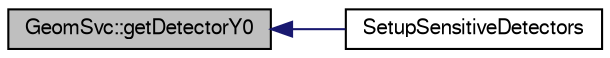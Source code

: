 digraph "GeomSvc::getDetectorY0"
{
  bgcolor="transparent";
  edge [fontname="FreeSans",fontsize="10",labelfontname="FreeSans",labelfontsize="10"];
  node [fontname="FreeSans",fontsize="10",shape=record];
  rankdir="LR";
  Node1 [label="GeomSvc::getDetectorY0",height=0.2,width=0.4,color="black", fillcolor="grey75", style="filled" fontcolor="black"];
  Node1 -> Node2 [dir="back",color="midnightblue",fontsize="10",style="solid",fontname="FreeSans"];
  Node2 [label="SetupSensitiveDetectors",height=0.2,width=0.4,color="black",URL="$d1/d81/e1039-core_2packages_2Display_2macro_2G4__SensitiveDetectors_8C.html#af71e50cde83a891cd25129c49f742314"];
}
